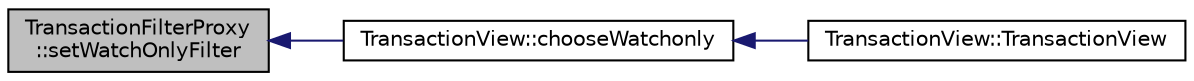 digraph "TransactionFilterProxy::setWatchOnlyFilter"
{
  edge [fontname="Helvetica",fontsize="10",labelfontname="Helvetica",labelfontsize="10"];
  node [fontname="Helvetica",fontsize="10",shape=record];
  rankdir="LR";
  Node38 [label="TransactionFilterProxy\l::setWatchOnlyFilter",height=0.2,width=0.4,color="black", fillcolor="grey75", style="filled", fontcolor="black"];
  Node38 -> Node39 [dir="back",color="midnightblue",fontsize="10",style="solid",fontname="Helvetica"];
  Node39 [label="TransactionView::chooseWatchonly",height=0.2,width=0.4,color="black", fillcolor="white", style="filled",URL="$d2/d2c/class_transaction_view.html#a0f3b9936adcb622403210e7b38a64574"];
  Node39 -> Node40 [dir="back",color="midnightblue",fontsize="10",style="solid",fontname="Helvetica"];
  Node40 [label="TransactionView::TransactionView",height=0.2,width=0.4,color="black", fillcolor="white", style="filled",URL="$d2/d2c/class_transaction_view.html#a0c5e8b90206b4e8b8bf68dd7e319798f"];
}
